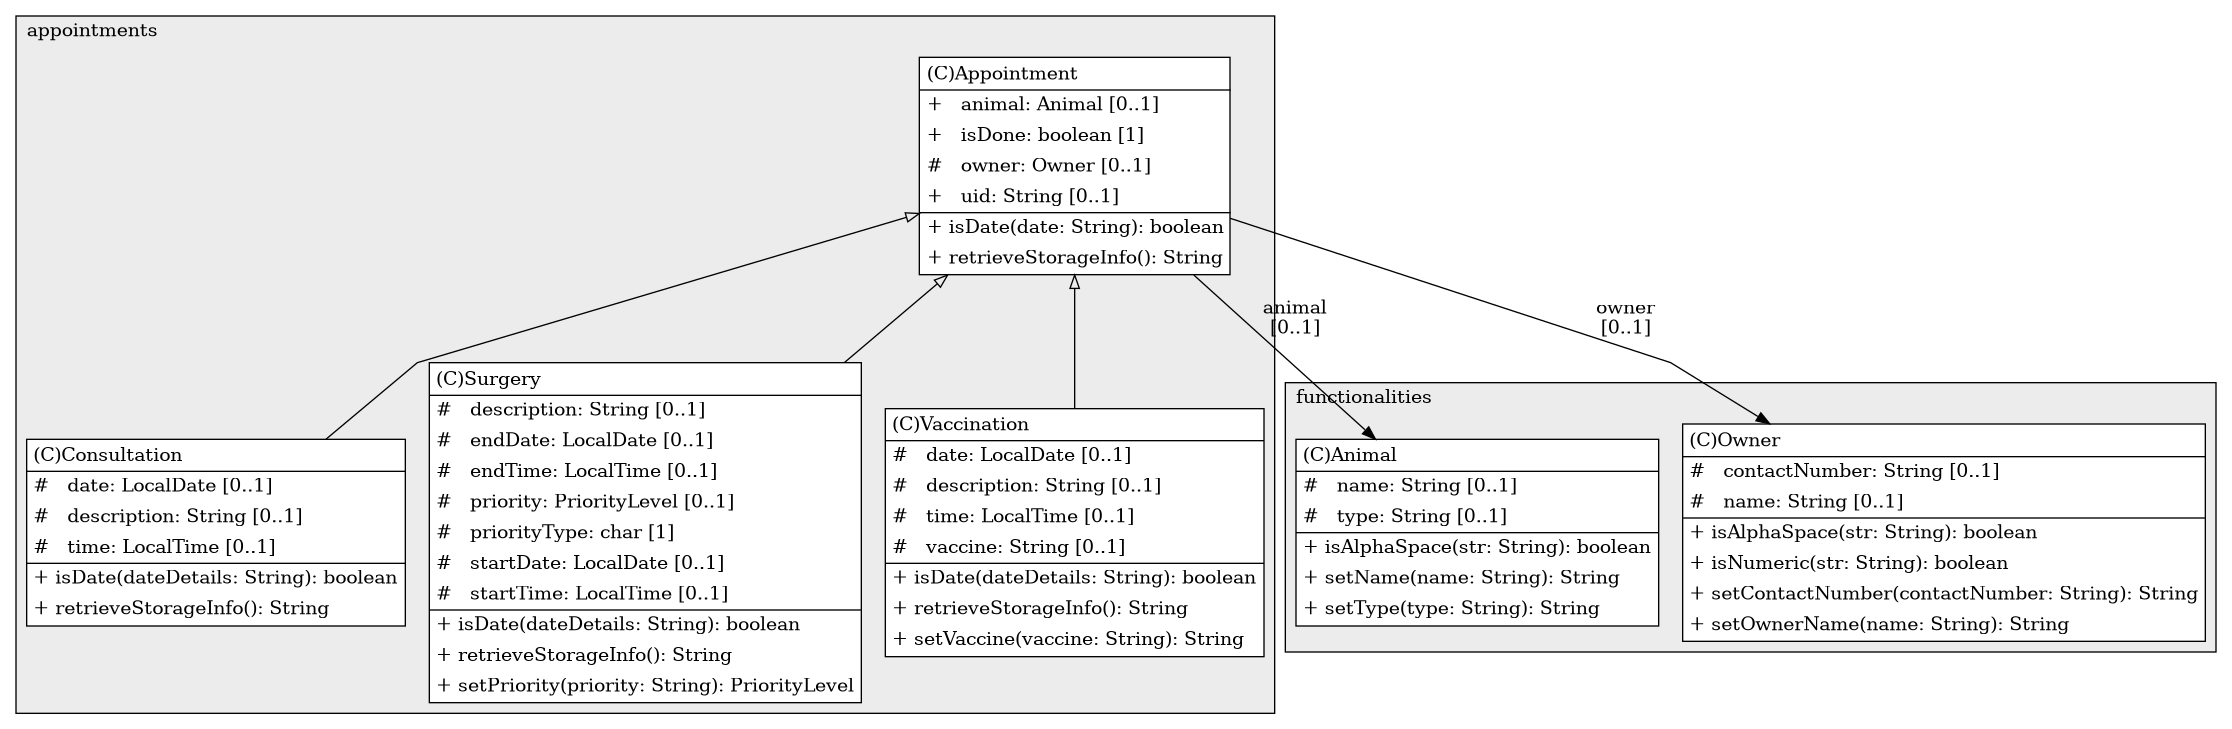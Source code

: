 @startuml

/' diagram meta data start
config=StructureConfiguration;
{
  "projectClassification": {
    "searchMode": "OpenProject", // OpenProject, AllProjects
    "includedProjects": "",
    "pathEndKeywords": "*.impl",
    "isClientPath": "",
    "isClientName": "",
    "isTestPath": "",
    "isTestName": "",
    "isMappingPath": "",
    "isMappingName": "",
    "isDataAccessPath": "",
    "isDataAccessName": "",
    "isDataStructurePath": "",
    "isDataStructureName": "",
    "isInterfaceStructuresPath": "",
    "isInterfaceStructuresName": "",
    "isEntryPointPath": "",
    "isEntryPointName": "",
    "treatFinalFieldsAsMandatory": false
  },
  "graphRestriction": {
    "classPackageExcludeFilter": "",
    "classPackageIncludeFilter": "",
    "classNameExcludeFilter": "",
    "classNameIncludeFilter": "",
    "methodNameExcludeFilter": "",
    "methodNameIncludeFilter": "",
    "removeByInheritance": "", // inheritance/annotation based filtering is done in a second step
    "removeByAnnotation": "",
    "removeByClassPackage": "", // cleanup the graph after inheritance/annotation based filtering is done
    "removeByClassName": "",
    "cutMappings": false,
    "cutEnum": true,
    "cutTests": true,
    "cutClient": true,
    "cutDataAccess": false,
    "cutInterfaceStructures": false,
    "cutDataStructures": false,
    "cutGetterAndSetter": true,
    "cutConstructors": true
  },
  "graphTraversal": {
    "forwardDepth": 3,
    "backwardDepth": 3,
    "classPackageExcludeFilter": "",
    "classPackageIncludeFilter": "",
    "classNameExcludeFilter": "",
    "classNameIncludeFilter": "",
    "methodNameExcludeFilter": "",
    "methodNameIncludeFilter": "",
    "hideMappings": false,
    "hideDataStructures": false,
    "hidePrivateMethods": true,
    "hideInterfaceCalls": true, // indirection: implementation -> interface (is hidden) -> implementation
    "onlyShowApplicationEntryPoints": false, // root node is included
    "useMethodCallsForStructureDiagram": "ForwardOnly" // ForwardOnly, BothDirections, No
  },
  "details": {
    "aggregation": "GroupByClass", // ByClass, GroupByClass, None
    "showClassGenericTypes": true,
    "showMethods": true,
    "showMethodParameterNames": true,
    "showMethodParameterTypes": true,
    "showMethodReturnType": true,
    "showPackageLevels": 2,
    "showDetailedClassStructure": true
  },
  "rootClass": "functionalities.appointments.Appointment",
  "extensionCallbackMethod": "" // qualified.class.name#methodName - signature: public static String method(String)
}
diagram meta data end '/



digraph g {
    rankdir="TB"
    splines=polyline
    

'nodes 
subgraph cluster_1519786164 { 
   	label=appointments
	labeljust=l
	fillcolor="#ececec"
	style=filled
   
   Appointment967792423[
	label=<<TABLE BORDER="1" CELLBORDER="0" CELLPADDING="4" CELLSPACING="0">
<TR><TD ALIGN="LEFT" >(C)Appointment</TD></TR>
<HR/>
<TR><TD ALIGN="LEFT" >+   animal: Animal [0..1]</TD></TR>
<TR><TD ALIGN="LEFT" >+   isDone: boolean [1]</TD></TR>
<TR><TD ALIGN="LEFT" >#   owner: Owner [0..1]</TD></TR>
<TR><TD ALIGN="LEFT" >+   uid: String [0..1]</TD></TR>
<HR/>
<TR><TD ALIGN="LEFT" >+ isDate(date: String): boolean</TD></TR>
<TR><TD ALIGN="LEFT" >+ retrieveStorageInfo(): String</TD></TR>
</TABLE>>
	style=filled
	margin=0
	shape=plaintext
	fillcolor="#FFFFFF"
];

Consultation967792423[
	label=<<TABLE BORDER="1" CELLBORDER="0" CELLPADDING="4" CELLSPACING="0">
<TR><TD ALIGN="LEFT" >(C)Consultation</TD></TR>
<HR/>
<TR><TD ALIGN="LEFT" >#   date: LocalDate [0..1]</TD></TR>
<TR><TD ALIGN="LEFT" >#   description: String [0..1]</TD></TR>
<TR><TD ALIGN="LEFT" >#   time: LocalTime [0..1]</TD></TR>
<HR/>
<TR><TD ALIGN="LEFT" >+ isDate(dateDetails: String): boolean</TD></TR>
<TR><TD ALIGN="LEFT" >+ retrieveStorageInfo(): String</TD></TR>
</TABLE>>
	style=filled
	margin=0
	shape=plaintext
	fillcolor="#FFFFFF"
];

Surgery967792423[
	label=<<TABLE BORDER="1" CELLBORDER="0" CELLPADDING="4" CELLSPACING="0">
<TR><TD ALIGN="LEFT" >(C)Surgery</TD></TR>
<HR/>
<TR><TD ALIGN="LEFT" >#   description: String [0..1]</TD></TR>
<TR><TD ALIGN="LEFT" >#   endDate: LocalDate [0..1]</TD></TR>
<TR><TD ALIGN="LEFT" >#   endTime: LocalTime [0..1]</TD></TR>
<TR><TD ALIGN="LEFT" >#   priority: PriorityLevel [0..1]</TD></TR>
<TR><TD ALIGN="LEFT" >#   priorityType: char [1]</TD></TR>
<TR><TD ALIGN="LEFT" >#   startDate: LocalDate [0..1]</TD></TR>
<TR><TD ALIGN="LEFT" >#   startTime: LocalTime [0..1]</TD></TR>
<HR/>
<TR><TD ALIGN="LEFT" >+ isDate(dateDetails: String): boolean</TD></TR>
<TR><TD ALIGN="LEFT" >+ retrieveStorageInfo(): String</TD></TR>
<TR><TD ALIGN="LEFT" >+ setPriority(priority: String): PriorityLevel</TD></TR>
</TABLE>>
	style=filled
	margin=0
	shape=plaintext
	fillcolor="#FFFFFF"
];

Vaccination967792423[
	label=<<TABLE BORDER="1" CELLBORDER="0" CELLPADDING="4" CELLSPACING="0">
<TR><TD ALIGN="LEFT" >(C)Vaccination</TD></TR>
<HR/>
<TR><TD ALIGN="LEFT" >#   date: LocalDate [0..1]</TD></TR>
<TR><TD ALIGN="LEFT" >#   description: String [0..1]</TD></TR>
<TR><TD ALIGN="LEFT" >#   time: LocalTime [0..1]</TD></TR>
<TR><TD ALIGN="LEFT" >#   vaccine: String [0..1]</TD></TR>
<HR/>
<TR><TD ALIGN="LEFT" >+ isDate(dateDetails: String): boolean</TD></TR>
<TR><TD ALIGN="LEFT" >+ retrieveStorageInfo(): String</TD></TR>
<TR><TD ALIGN="LEFT" >+ setVaccine(vaccine: String): String</TD></TR>
</TABLE>>
	style=filled
	margin=0
	shape=plaintext
	fillcolor="#FFFFFF"
];
} 

subgraph cluster_579021399 { 
   	label=functionalities
	labeljust=l
	fillcolor="#ececec"
	style=filled
   
   Animal579021399[
	label=<<TABLE BORDER="1" CELLBORDER="0" CELLPADDING="4" CELLSPACING="0">
<TR><TD ALIGN="LEFT" >(C)Animal</TD></TR>
<HR/>
<TR><TD ALIGN="LEFT" >#   name: String [0..1]</TD></TR>
<TR><TD ALIGN="LEFT" >#   type: String [0..1]</TD></TR>
<HR/>
<TR><TD ALIGN="LEFT" >+ isAlphaSpace(str: String): boolean</TD></TR>
<TR><TD ALIGN="LEFT" >+ setName(name: String): String</TD></TR>
<TR><TD ALIGN="LEFT" >+ setType(type: String): String</TD></TR>
</TABLE>>
	style=filled
	margin=0
	shape=plaintext
	fillcolor="#FFFFFF"
];

Owner579021399[
	label=<<TABLE BORDER="1" CELLBORDER="0" CELLPADDING="4" CELLSPACING="0">
<TR><TD ALIGN="LEFT" >(C)Owner</TD></TR>
<HR/>
<TR><TD ALIGN="LEFT" >#   contactNumber: String [0..1]</TD></TR>
<TR><TD ALIGN="LEFT" >#   name: String [0..1]</TD></TR>
<HR/>
<TR><TD ALIGN="LEFT" >+ isAlphaSpace(str: String): boolean</TD></TR>
<TR><TD ALIGN="LEFT" >+ isNumeric(str: String): boolean</TD></TR>
<TR><TD ALIGN="LEFT" >+ setContactNumber(contactNumber: String): String</TD></TR>
<TR><TD ALIGN="LEFT" >+ setOwnerName(name: String): String</TD></TR>
</TABLE>>
	style=filled
	margin=0
	shape=plaintext
	fillcolor="#FFFFFF"
];
} 

'edges    
Appointment967792423 -> Animal579021399[label="animal
[0..1]"];
Appointment967792423 -> Consultation967792423[arrowhead=none, arrowtail=empty, dir=both];
Appointment967792423 -> Owner579021399[label="owner
[0..1]"];
Appointment967792423 -> Surgery967792423[arrowhead=none, arrowtail=empty, dir=both];
Appointment967792423 -> Vaccination967792423[arrowhead=none, arrowtail=empty, dir=both];
    
}
@enduml